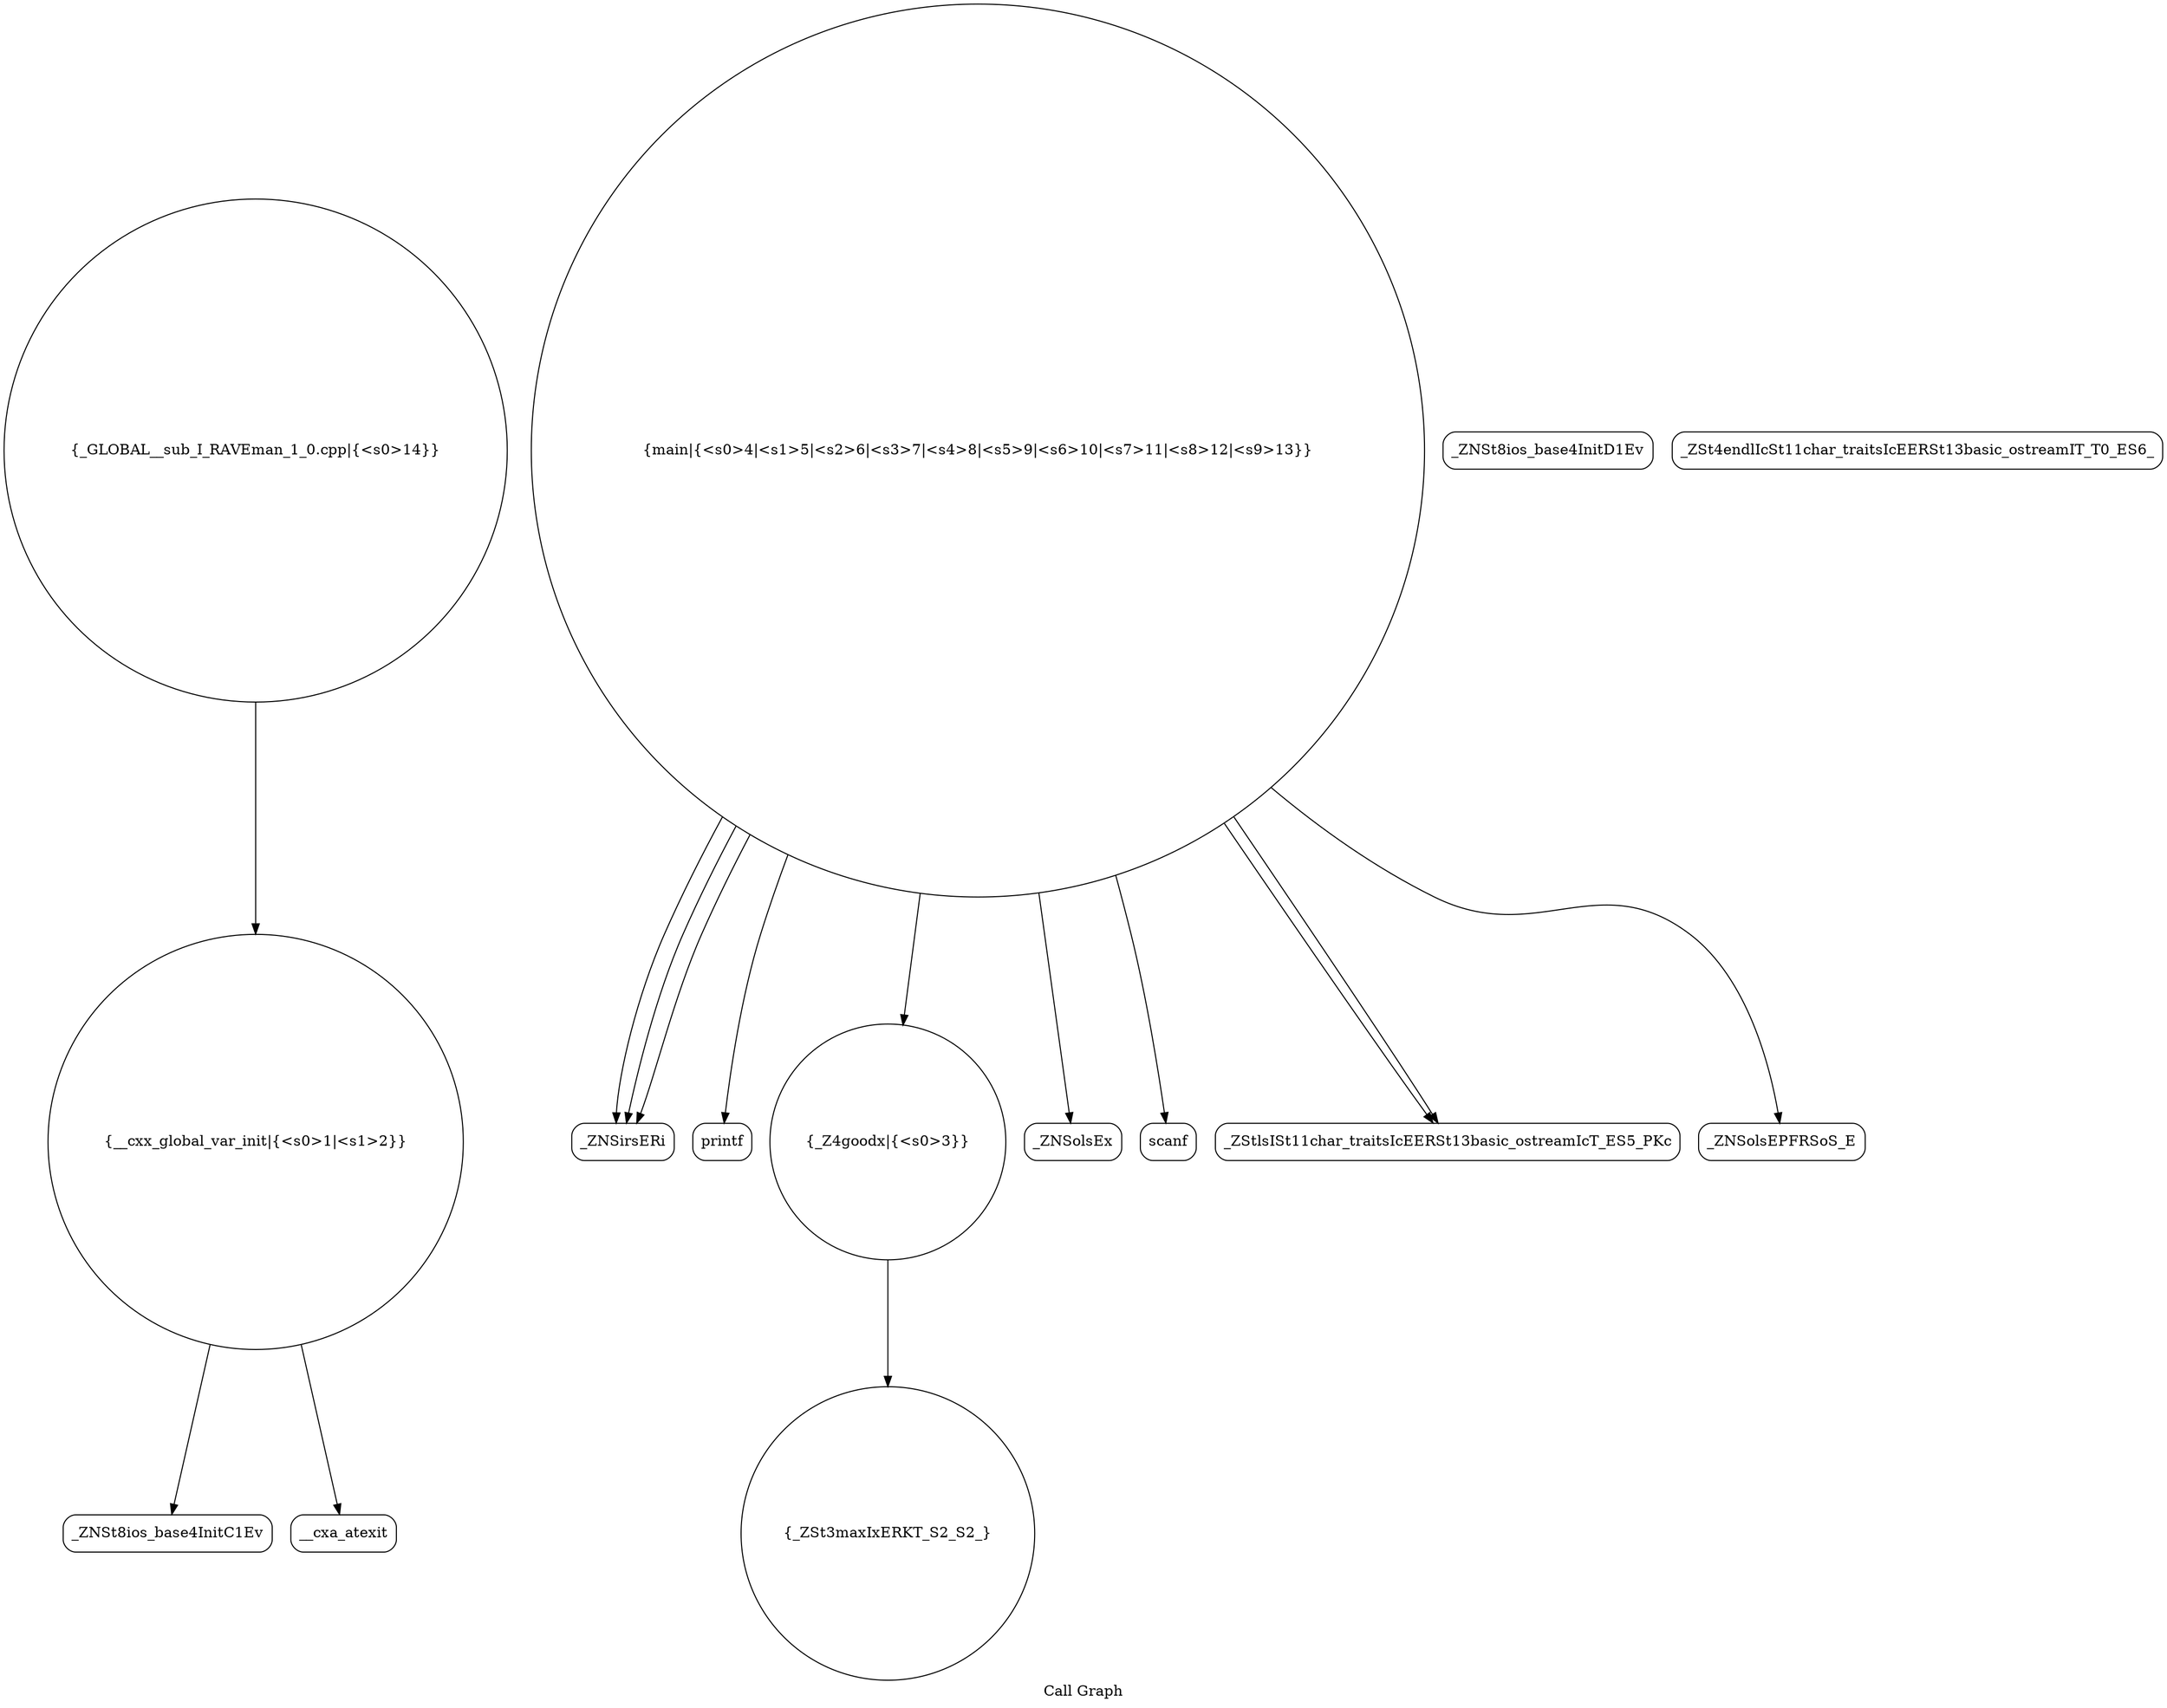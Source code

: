 digraph "Call Graph" {
	label="Call Graph";

	Node0x55841f03ce90 [shape=record,shape=circle,label="{__cxx_global_var_init|{<s0>1|<s1>2}}"];
	Node0x55841f03ce90:s0 -> Node0x55841f03d320[color=black];
	Node0x55841f03ce90:s1 -> Node0x55841f03d420[color=black];
	Node0x55841f03d620 [shape=record,shape=Mrecord,label="{_ZNSirsERi}"];
	Node0x55841f03d9a0 [shape=record,shape=circle,label="{_GLOBAL__sub_I_RAVEman_1_0.cpp|{<s0>14}}"];
	Node0x55841f03d9a0:s0 -> Node0x55841f03ce90[color=black];
	Node0x55841f03d3a0 [shape=record,shape=Mrecord,label="{_ZNSt8ios_base4InitD1Ev}"];
	Node0x55841f03d720 [shape=record,shape=Mrecord,label="{printf}"];
	Node0x55841f03d4a0 [shape=record,shape=circle,label="{_Z4goodx|{<s0>3}}"];
	Node0x55841f03d4a0:s0 -> Node0x55841f03d520[color=black];
	Node0x55841f03d820 [shape=record,shape=Mrecord,label="{_ZNSolsEx}"];
	Node0x55841f03d5a0 [shape=record,shape=circle,label="{main|{<s0>4|<s1>5|<s2>6|<s3>7|<s4>8|<s5>9|<s6>10|<s7>11|<s8>12|<s9>13}}"];
	Node0x55841f03d5a0:s0 -> Node0x55841f03d620[color=black];
	Node0x55841f03d5a0:s1 -> Node0x55841f03d620[color=black];
	Node0x55841f03d5a0:s2 -> Node0x55841f03d620[color=black];
	Node0x55841f03d5a0:s3 -> Node0x55841f03d6a0[color=black];
	Node0x55841f03d5a0:s4 -> Node0x55841f03d4a0[color=black];
	Node0x55841f03d5a0:s5 -> Node0x55841f03d720[color=black];
	Node0x55841f03d5a0:s6 -> Node0x55841f03d820[color=black];
	Node0x55841f03d5a0:s7 -> Node0x55841f03d7a0[color=black];
	Node0x55841f03d5a0:s8 -> Node0x55841f03d7a0[color=black];
	Node0x55841f03d5a0:s9 -> Node0x55841f03d8a0[color=black];
	Node0x55841f03d920 [shape=record,shape=Mrecord,label="{_ZSt4endlIcSt11char_traitsIcEERSt13basic_ostreamIT_T0_ES6_}"];
	Node0x55841f03d320 [shape=record,shape=Mrecord,label="{_ZNSt8ios_base4InitC1Ev}"];
	Node0x55841f03d6a0 [shape=record,shape=Mrecord,label="{scanf}"];
	Node0x55841f03d420 [shape=record,shape=Mrecord,label="{__cxa_atexit}"];
	Node0x55841f03d7a0 [shape=record,shape=Mrecord,label="{_ZStlsISt11char_traitsIcEERSt13basic_ostreamIcT_ES5_PKc}"];
	Node0x55841f03d520 [shape=record,shape=circle,label="{_ZSt3maxIxERKT_S2_S2_}"];
	Node0x55841f03d8a0 [shape=record,shape=Mrecord,label="{_ZNSolsEPFRSoS_E}"];
}
